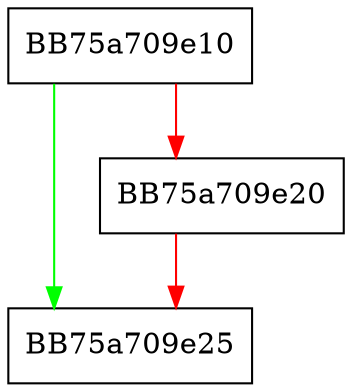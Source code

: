 digraph GetFileId {
  node [shape="box"];
  graph [splines=ortho];
  BB75a709e10 -> BB75a709e25 [color="green"];
  BB75a709e10 -> BB75a709e20 [color="red"];
  BB75a709e20 -> BB75a709e25 [color="red"];
}